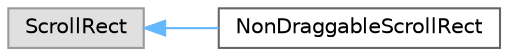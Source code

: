 digraph "Graphical Class Hierarchy"
{
 // INTERACTIVE_SVG=YES
 // LATEX_PDF_SIZE
  bgcolor="transparent";
  edge [fontname=Helvetica,fontsize=10,labelfontname=Helvetica,labelfontsize=10];
  node [fontname=Helvetica,fontsize=10,shape=box,height=0.2,width=0.4];
  rankdir="LR";
  Node0 [id="Node000000",label="ScrollRect",height=0.2,width=0.4,color="grey60", fillcolor="#E0E0E0", style="filled",tooltip=" "];
  Node0 -> Node1 [id="edge135_Node000000_Node000001",dir="back",color="steelblue1",style="solid",tooltip=" "];
  Node1 [id="Node000001",label="NonDraggableScrollRect",height=0.2,width=0.4,color="grey40", fillcolor="white", style="filled",URL="$class_non_draggable_scroll_rect.html",tooltip=" "];
}

